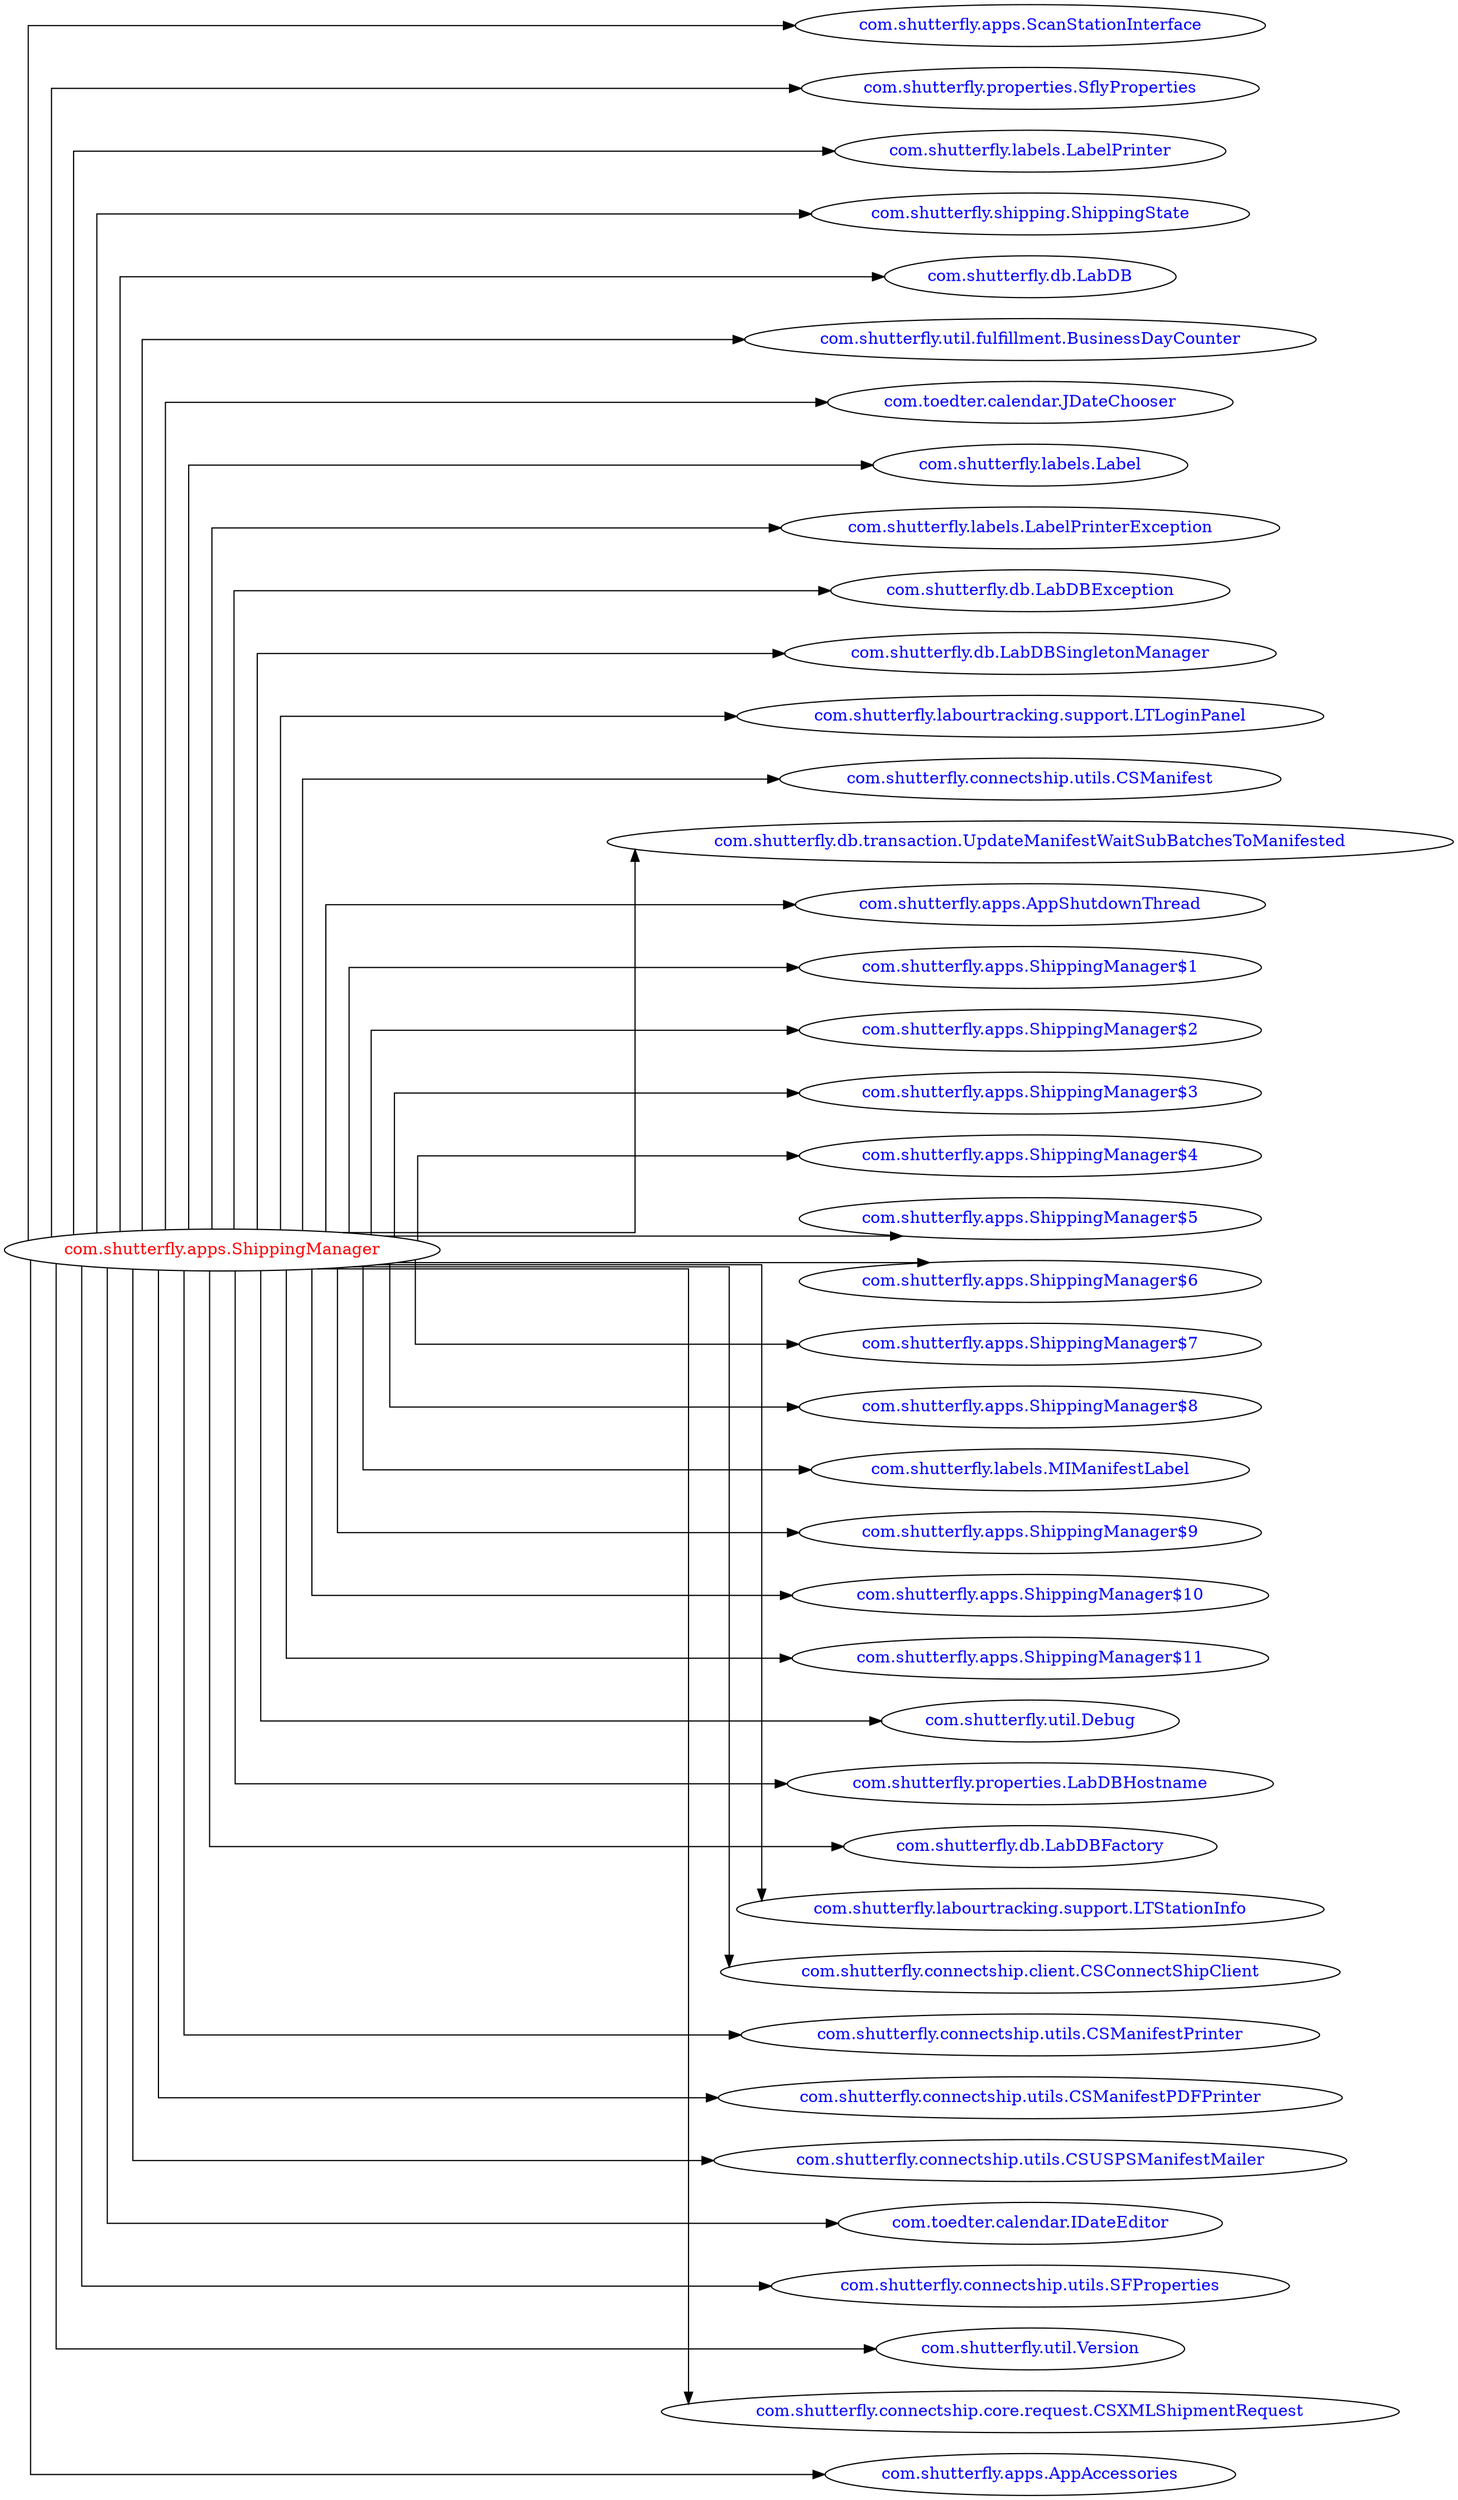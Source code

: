 digraph dependencyGraph {
 concentrate=true;
 ranksep="2.0";
 rankdir="LR"; 
 splines="ortho";
"com.shutterfly.apps.ShippingManager" [fontcolor="red"];
"com.shutterfly.apps.ScanStationInterface" [ fontcolor="blue" ];
"com.shutterfly.apps.ShippingManager"->"com.shutterfly.apps.ScanStationInterface";
"com.shutterfly.properties.SflyProperties" [ fontcolor="blue" ];
"com.shutterfly.apps.ShippingManager"->"com.shutterfly.properties.SflyProperties";
"com.shutterfly.labels.LabelPrinter" [ fontcolor="blue" ];
"com.shutterfly.apps.ShippingManager"->"com.shutterfly.labels.LabelPrinter";
"com.shutterfly.shipping.ShippingState" [ fontcolor="blue" ];
"com.shutterfly.apps.ShippingManager"->"com.shutterfly.shipping.ShippingState";
"com.shutterfly.db.LabDB" [ fontcolor="blue" ];
"com.shutterfly.apps.ShippingManager"->"com.shutterfly.db.LabDB";
"com.shutterfly.util.fulfillment.BusinessDayCounter" [ fontcolor="blue" ];
"com.shutterfly.apps.ShippingManager"->"com.shutterfly.util.fulfillment.BusinessDayCounter";
"com.toedter.calendar.JDateChooser" [ fontcolor="blue" ];
"com.shutterfly.apps.ShippingManager"->"com.toedter.calendar.JDateChooser";
"com.shutterfly.labels.Label" [ fontcolor="blue" ];
"com.shutterfly.apps.ShippingManager"->"com.shutterfly.labels.Label";
"com.shutterfly.labels.LabelPrinterException" [ fontcolor="blue" ];
"com.shutterfly.apps.ShippingManager"->"com.shutterfly.labels.LabelPrinterException";
"com.shutterfly.db.LabDBException" [ fontcolor="blue" ];
"com.shutterfly.apps.ShippingManager"->"com.shutterfly.db.LabDBException";
"com.shutterfly.db.LabDBSingletonManager" [ fontcolor="blue" ];
"com.shutterfly.apps.ShippingManager"->"com.shutterfly.db.LabDBSingletonManager";
"com.shutterfly.labourtracking.support.LTLoginPanel" [ fontcolor="blue" ];
"com.shutterfly.apps.ShippingManager"->"com.shutterfly.labourtracking.support.LTLoginPanel";
"com.shutterfly.connectship.utils.CSManifest" [ fontcolor="blue" ];
"com.shutterfly.apps.ShippingManager"->"com.shutterfly.connectship.utils.CSManifest";
"com.shutterfly.db.transaction.UpdateManifestWaitSubBatchesToManifested" [ fontcolor="blue" ];
"com.shutterfly.apps.ShippingManager"->"com.shutterfly.db.transaction.UpdateManifestWaitSubBatchesToManifested";
"com.shutterfly.apps.AppShutdownThread" [ fontcolor="blue" ];
"com.shutterfly.apps.ShippingManager"->"com.shutterfly.apps.AppShutdownThread";
"com.shutterfly.apps.ShippingManager$1" [ fontcolor="blue" ];
"com.shutterfly.apps.ShippingManager"->"com.shutterfly.apps.ShippingManager$1";
"com.shutterfly.apps.ShippingManager$2" [ fontcolor="blue" ];
"com.shutterfly.apps.ShippingManager"->"com.shutterfly.apps.ShippingManager$2";
"com.shutterfly.apps.ShippingManager$3" [ fontcolor="blue" ];
"com.shutterfly.apps.ShippingManager"->"com.shutterfly.apps.ShippingManager$3";
"com.shutterfly.apps.ShippingManager$4" [ fontcolor="blue" ];
"com.shutterfly.apps.ShippingManager"->"com.shutterfly.apps.ShippingManager$4";
"com.shutterfly.apps.ShippingManager$5" [ fontcolor="blue" ];
"com.shutterfly.apps.ShippingManager"->"com.shutterfly.apps.ShippingManager$5";
"com.shutterfly.apps.ShippingManager$6" [ fontcolor="blue" ];
"com.shutterfly.apps.ShippingManager"->"com.shutterfly.apps.ShippingManager$6";
"com.shutterfly.apps.ShippingManager$7" [ fontcolor="blue" ];
"com.shutterfly.apps.ShippingManager"->"com.shutterfly.apps.ShippingManager$7";
"com.shutterfly.apps.ShippingManager$8" [ fontcolor="blue" ];
"com.shutterfly.apps.ShippingManager"->"com.shutterfly.apps.ShippingManager$8";
"com.shutterfly.labels.MIManifestLabel" [ fontcolor="blue" ];
"com.shutterfly.apps.ShippingManager"->"com.shutterfly.labels.MIManifestLabel";
"com.shutterfly.apps.ShippingManager$9" [ fontcolor="blue" ];
"com.shutterfly.apps.ShippingManager"->"com.shutterfly.apps.ShippingManager$9";
"com.shutterfly.apps.ShippingManager$10" [ fontcolor="blue" ];
"com.shutterfly.apps.ShippingManager"->"com.shutterfly.apps.ShippingManager$10";
"com.shutterfly.apps.ShippingManager$11" [ fontcolor="blue" ];
"com.shutterfly.apps.ShippingManager"->"com.shutterfly.apps.ShippingManager$11";
"com.shutterfly.util.Debug" [ fontcolor="blue" ];
"com.shutterfly.apps.ShippingManager"->"com.shutterfly.util.Debug";
"com.shutterfly.properties.LabDBHostname" [ fontcolor="blue" ];
"com.shutterfly.apps.ShippingManager"->"com.shutterfly.properties.LabDBHostname";
"com.shutterfly.db.LabDBFactory" [ fontcolor="blue" ];
"com.shutterfly.apps.ShippingManager"->"com.shutterfly.db.LabDBFactory";
"com.shutterfly.labourtracking.support.LTStationInfo" [ fontcolor="blue" ];
"com.shutterfly.apps.ShippingManager"->"com.shutterfly.labourtracking.support.LTStationInfo";
"com.shutterfly.connectship.client.CSConnectShipClient" [ fontcolor="blue" ];
"com.shutterfly.apps.ShippingManager"->"com.shutterfly.connectship.client.CSConnectShipClient";
"com.shutterfly.connectship.utils.CSManifestPrinter" [ fontcolor="blue" ];
"com.shutterfly.apps.ShippingManager"->"com.shutterfly.connectship.utils.CSManifestPrinter";
"com.shutterfly.connectship.utils.CSManifestPDFPrinter" [ fontcolor="blue" ];
"com.shutterfly.apps.ShippingManager"->"com.shutterfly.connectship.utils.CSManifestPDFPrinter";
"com.shutterfly.connectship.utils.CSUSPSManifestMailer" [ fontcolor="blue" ];
"com.shutterfly.apps.ShippingManager"->"com.shutterfly.connectship.utils.CSUSPSManifestMailer";
"com.toedter.calendar.IDateEditor" [ fontcolor="blue" ];
"com.shutterfly.apps.ShippingManager"->"com.toedter.calendar.IDateEditor";
"com.shutterfly.connectship.utils.SFProperties" [ fontcolor="blue" ];
"com.shutterfly.apps.ShippingManager"->"com.shutterfly.connectship.utils.SFProperties";
"com.shutterfly.util.Version" [ fontcolor="blue" ];
"com.shutterfly.apps.ShippingManager"->"com.shutterfly.util.Version";
"com.shutterfly.connectship.core.request.CSXMLShipmentRequest" [ fontcolor="blue" ];
"com.shutterfly.apps.ShippingManager"->"com.shutterfly.connectship.core.request.CSXMLShipmentRequest";
"com.shutterfly.apps.AppAccessories" [ fontcolor="blue" ];
"com.shutterfly.apps.ShippingManager"->"com.shutterfly.apps.AppAccessories";
}